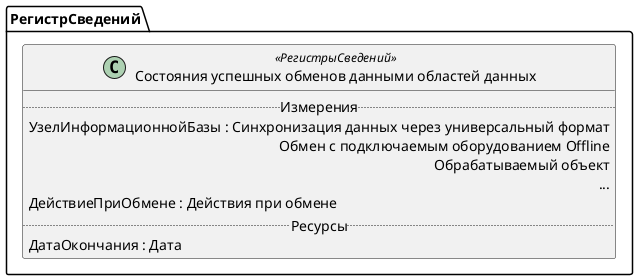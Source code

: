 ﻿@startuml СостоянияУспешныхОбменовДаннымиОбластейДанных
'!include templates.wsd
'..\include templates.wsd
class РегистрСведений.СостоянияУспешныхОбменовДаннымиОбластейДанных as "Состояния успешных обменов данными областей данных" <<РегистрыСведений>>
{
..Измерения..
УзелИнформационнойБазы : Синхронизация данных через универсальный формат\rОбмен с подключаемым оборудованием Offline\rОбрабатываемый объект\r...
ДействиеПриОбмене : Действия при обмене
..Ресурсы..
ДатаОкончания : Дата
}
@enduml
